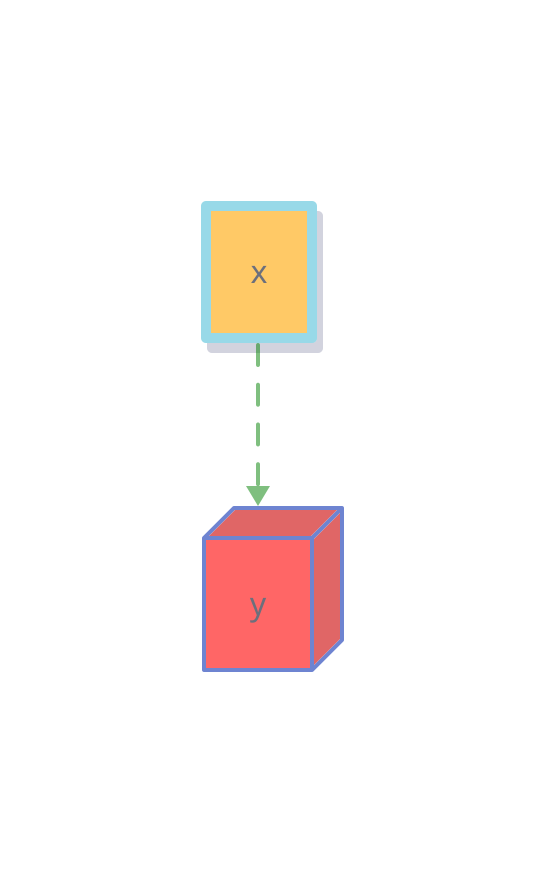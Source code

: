 x: {
  style: {
    opacity: 0.6
    fill: orange
    stroke: "#53C0D8"
    stroke-width: 5
    shadow: true
  }
}

y: {
  style: {
    opacity: 0.6
    fill: red
    3d: true
  }
}

x -> y: {
  style: {
    stroke: green
    opacity: 0.5
    stroke-width: 2
    stroke-dash: 5
  }
}
